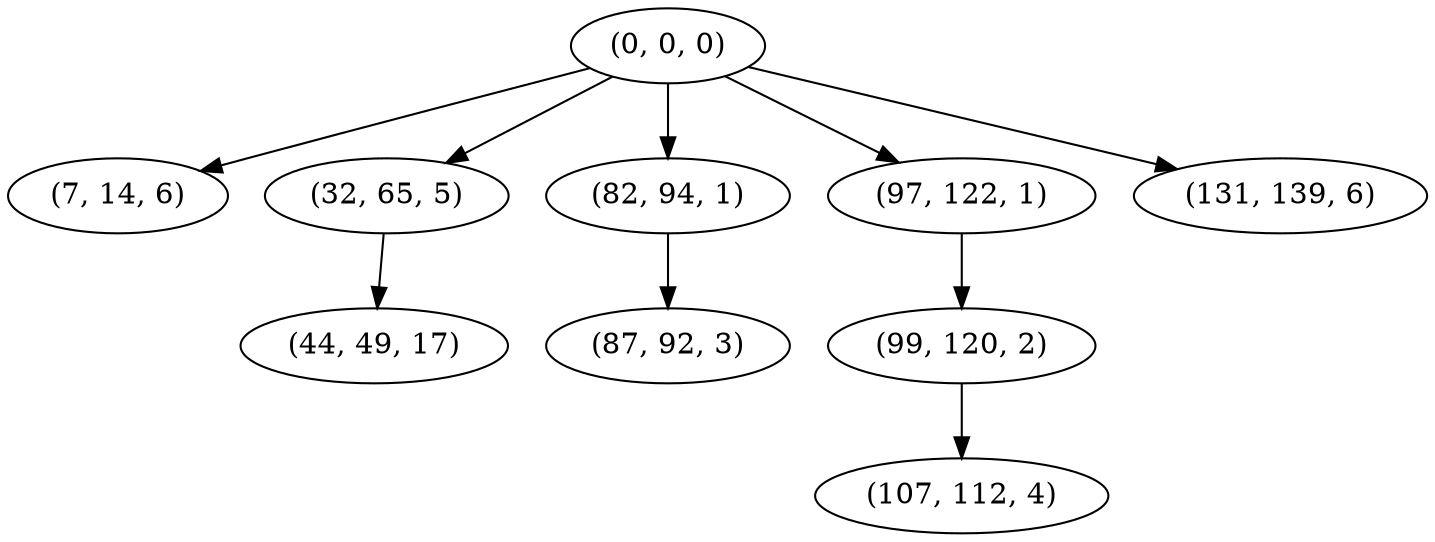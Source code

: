 digraph tree {
    "(0, 0, 0)";
    "(7, 14, 6)";
    "(32, 65, 5)";
    "(44, 49, 17)";
    "(82, 94, 1)";
    "(87, 92, 3)";
    "(97, 122, 1)";
    "(99, 120, 2)";
    "(107, 112, 4)";
    "(131, 139, 6)";
    "(0, 0, 0)" -> "(7, 14, 6)";
    "(0, 0, 0)" -> "(32, 65, 5)";
    "(0, 0, 0)" -> "(82, 94, 1)";
    "(0, 0, 0)" -> "(97, 122, 1)";
    "(0, 0, 0)" -> "(131, 139, 6)";
    "(32, 65, 5)" -> "(44, 49, 17)";
    "(82, 94, 1)" -> "(87, 92, 3)";
    "(97, 122, 1)" -> "(99, 120, 2)";
    "(99, 120, 2)" -> "(107, 112, 4)";
}
